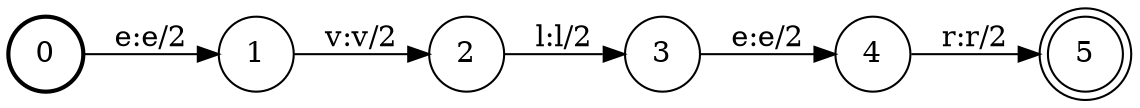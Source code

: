 digraph FST {
rankdir = LR;
size = "8.5,11";
label = "";
center = 1;
orientation = Portrait;
ranksep = "0.4";
nodesep = "0.25";
0 [label = "0", shape = circle, style = bold, fontsize = 14]
	0 -> 1 [label = "e:e/2", fontsize = 14];
1 [label = "1", shape = circle, style = solid, fontsize = 14]
	1 -> 2 [label = "v:v/2", fontsize = 14];
2 [label = "2", shape = circle, style = solid, fontsize = 14]
	2 -> 3 [label = "l:l/2", fontsize = 14];
3 [label = "3", shape = circle, style = solid, fontsize = 14]
	3 -> 4 [label = "e:e/2", fontsize = 14];
4 [label = "4", shape = circle, style = solid, fontsize = 14]
	4 -> 5 [label = "r:r/2", fontsize = 14];
5 [label = "5", shape = doublecircle, style = solid, fontsize = 14]
}
